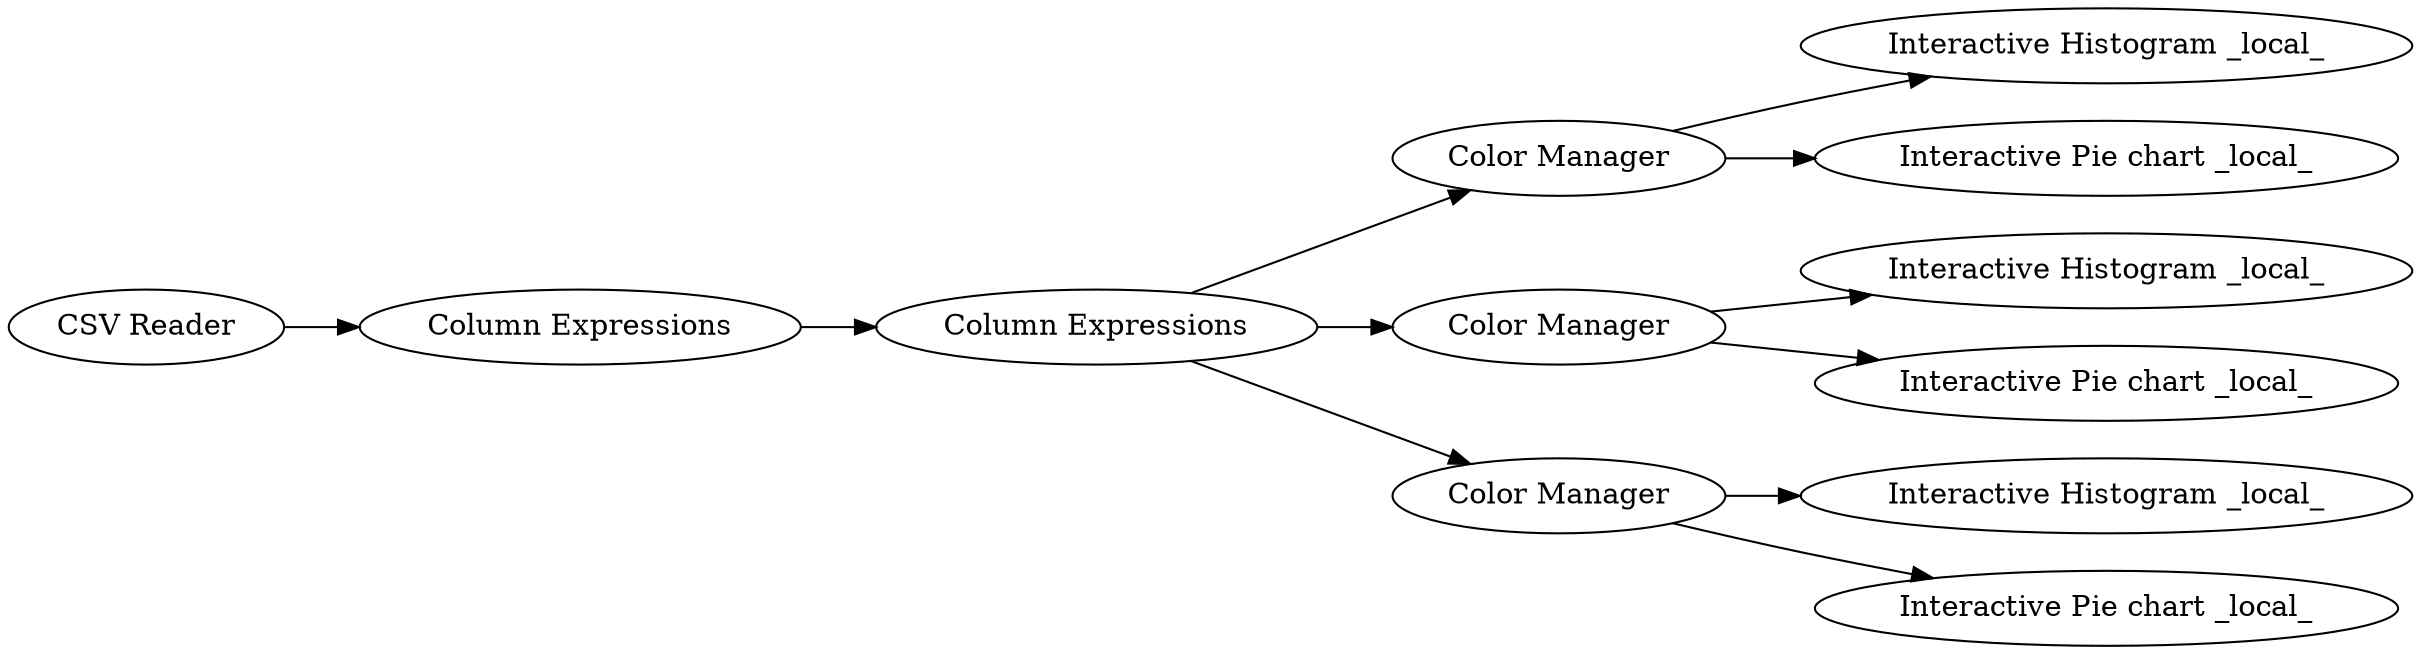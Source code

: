 digraph {
	2 [label="CSV Reader"]
	3 [label="Column Expressions"]
	4 [label="Column Expressions"]
	6 [label="Interactive Histogram _local_"]
	7 [label="Interactive Histogram _local_"]
	8 [label="Interactive Histogram _local_"]
	9 [label="Interactive Pie chart _local_"]
	11 [label="Color Manager"]
	12 [label="Color Manager"]
	13 [label="Color Manager"]
	14 [label="Interactive Pie chart _local_"]
	15 [label="Interactive Pie chart _local_"]
	2 -> 3
	3 -> 4
	4 -> 13
	4 -> 12
	4 -> 11
	11 -> 9
	11 -> 6
	12 -> 14
	12 -> 7
	13 -> 15
	13 -> 8
	rankdir=LR
}
